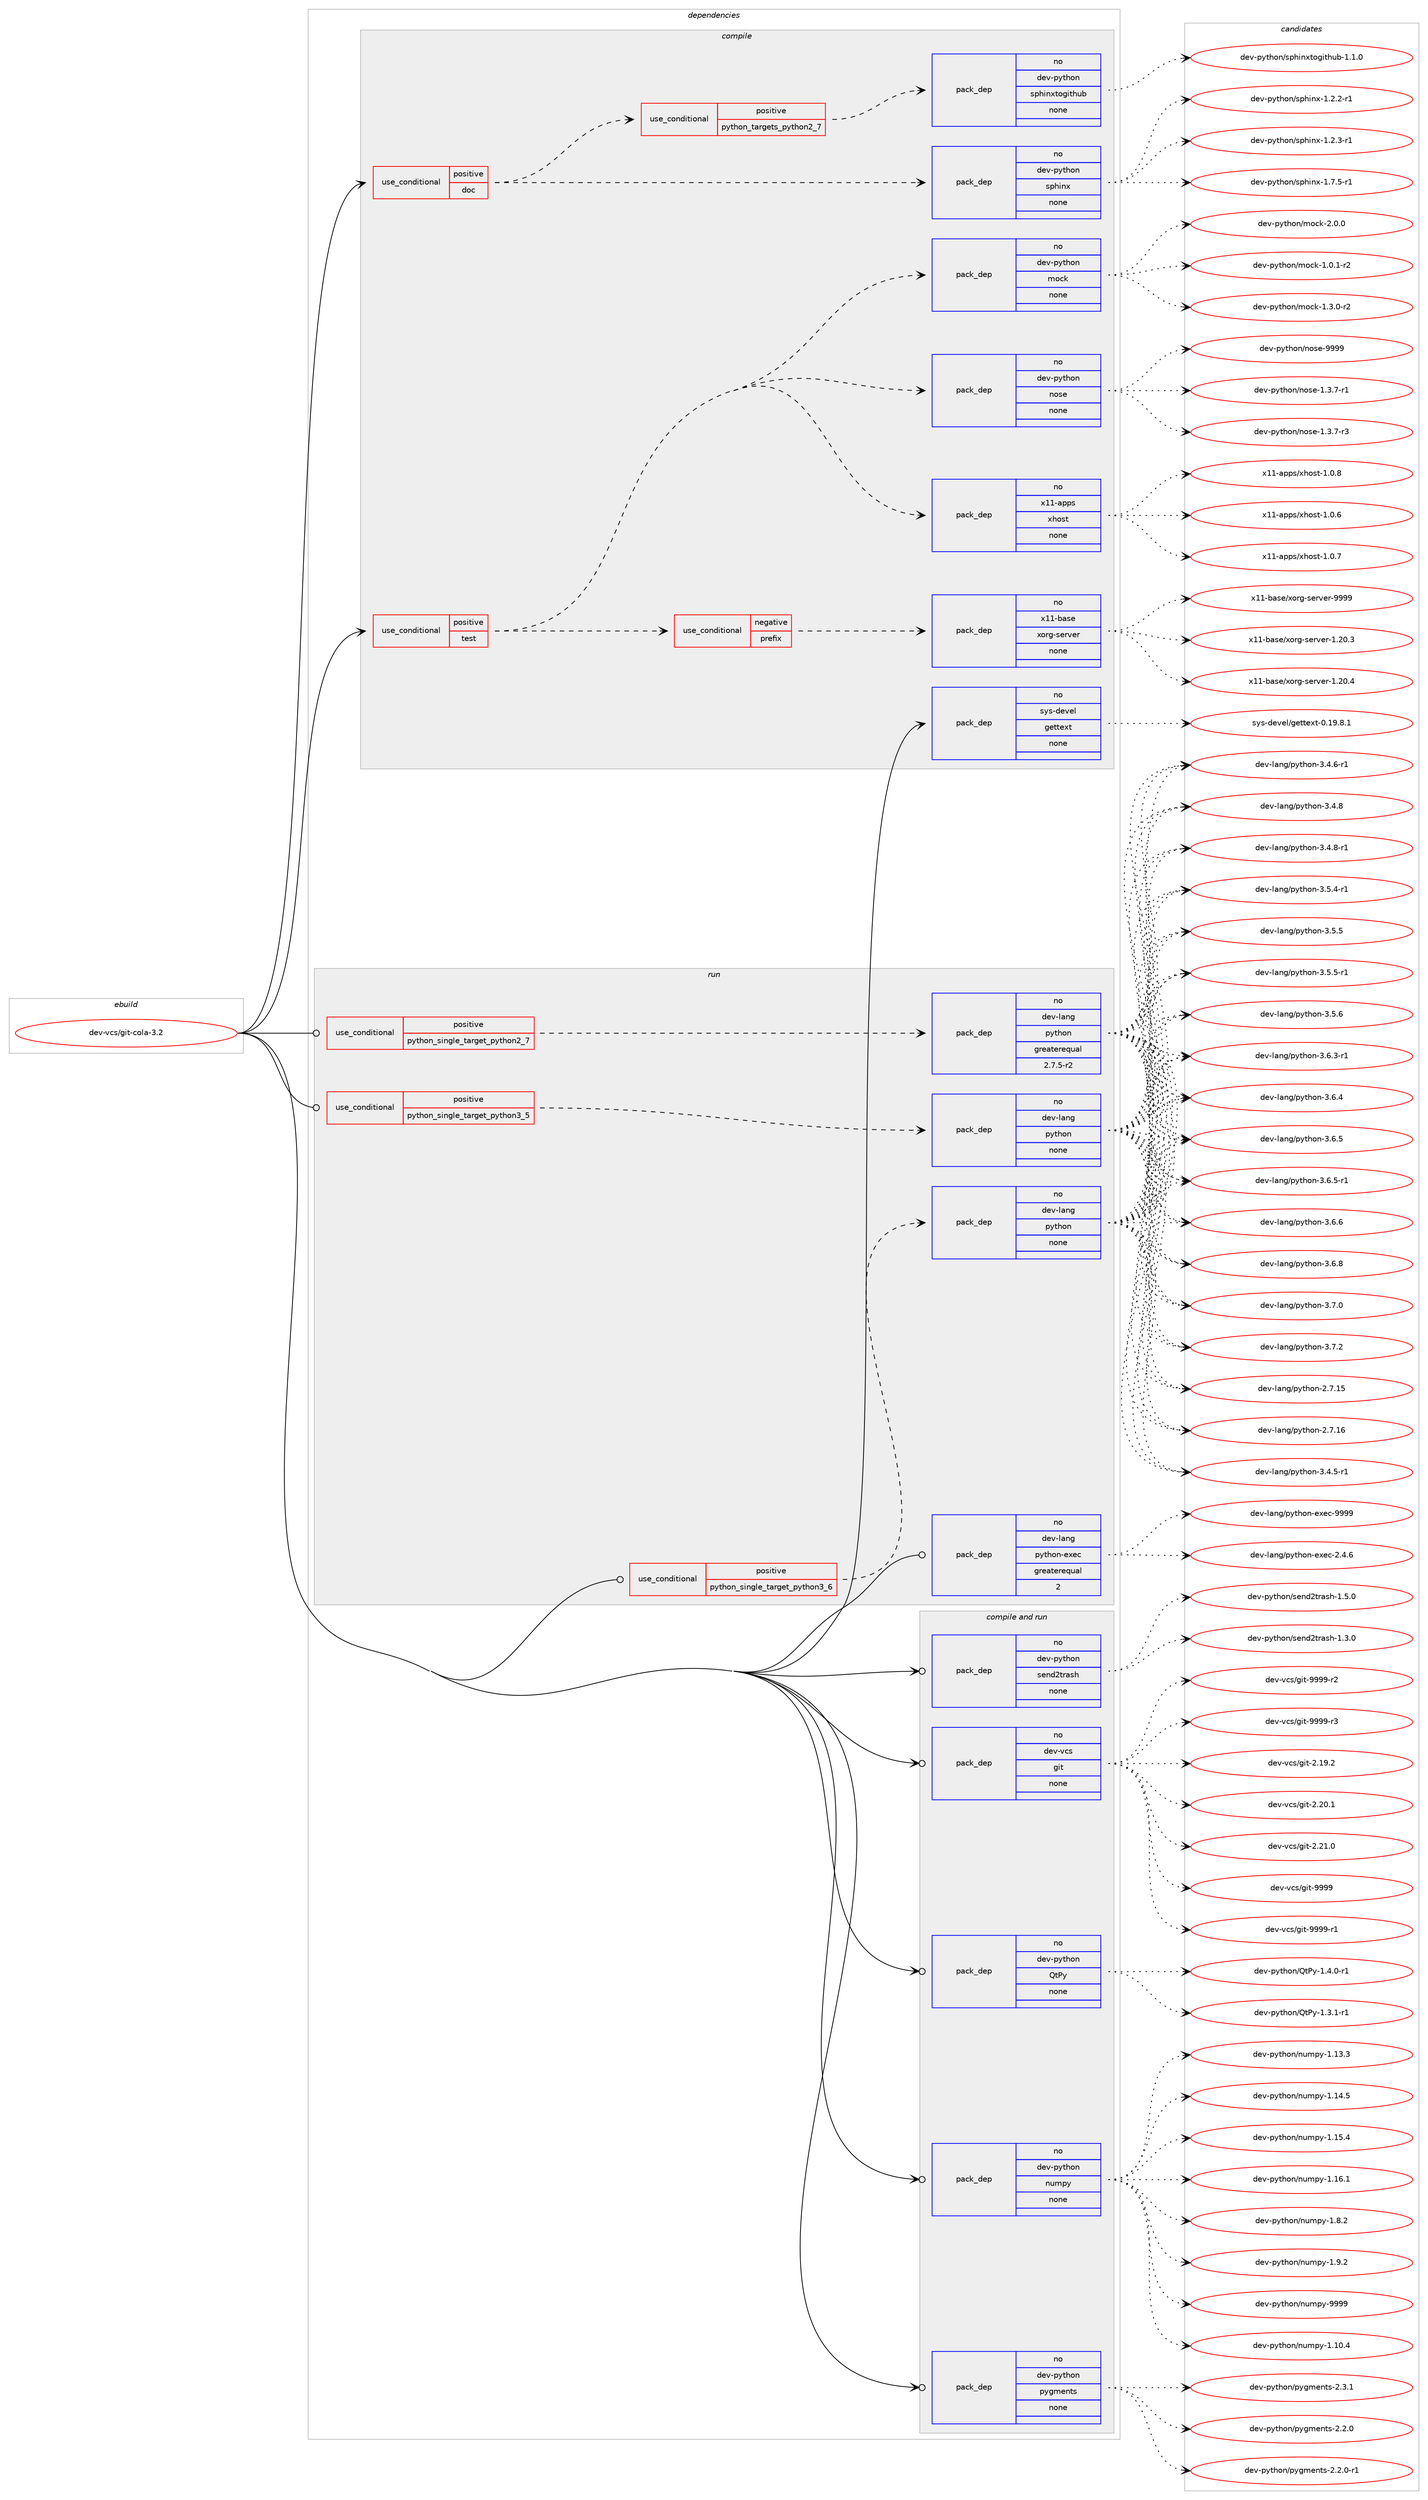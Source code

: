 digraph prolog {

# *************
# Graph options
# *************

newrank=true;
concentrate=true;
compound=true;
graph [rankdir=LR,fontname=Helvetica,fontsize=10,ranksep=1.5];#, ranksep=2.5, nodesep=0.2];
edge  [arrowhead=vee];
node  [fontname=Helvetica,fontsize=10];

# **********
# The ebuild
# **********

subgraph cluster_leftcol {
color=gray;
rank=same;
label=<<i>ebuild</i>>;
id [label="dev-vcs/git-cola-3.2", color=red, width=4, href="../dev-vcs/git-cola-3.2.svg"];
}

# ****************
# The dependencies
# ****************

subgraph cluster_midcol {
color=gray;
label=<<i>dependencies</i>>;
subgraph cluster_compile {
fillcolor="#eeeeee";
style=filled;
label=<<i>compile</i>>;
subgraph cond425557 {
dependency1551375 [label=<<TABLE BORDER="0" CELLBORDER="1" CELLSPACING="0" CELLPADDING="4"><TR><TD ROWSPAN="3" CELLPADDING="10">use_conditional</TD></TR><TR><TD>positive</TD></TR><TR><TD>doc</TD></TR></TABLE>>, shape=none, color=red];
subgraph pack1102066 {
dependency1551376 [label=<<TABLE BORDER="0" CELLBORDER="1" CELLSPACING="0" CELLPADDING="4" WIDTH="220"><TR><TD ROWSPAN="6" CELLPADDING="30">pack_dep</TD></TR><TR><TD WIDTH="110">no</TD></TR><TR><TD>dev-python</TD></TR><TR><TD>sphinx</TD></TR><TR><TD>none</TD></TR><TR><TD></TD></TR></TABLE>>, shape=none, color=blue];
}
dependency1551375:e -> dependency1551376:w [weight=20,style="dashed",arrowhead="vee"];
subgraph cond425558 {
dependency1551377 [label=<<TABLE BORDER="0" CELLBORDER="1" CELLSPACING="0" CELLPADDING="4"><TR><TD ROWSPAN="3" CELLPADDING="10">use_conditional</TD></TR><TR><TD>positive</TD></TR><TR><TD>python_targets_python2_7</TD></TR></TABLE>>, shape=none, color=red];
subgraph pack1102067 {
dependency1551378 [label=<<TABLE BORDER="0" CELLBORDER="1" CELLSPACING="0" CELLPADDING="4" WIDTH="220"><TR><TD ROWSPAN="6" CELLPADDING="30">pack_dep</TD></TR><TR><TD WIDTH="110">no</TD></TR><TR><TD>dev-python</TD></TR><TR><TD>sphinxtogithub</TD></TR><TR><TD>none</TD></TR><TR><TD></TD></TR></TABLE>>, shape=none, color=blue];
}
dependency1551377:e -> dependency1551378:w [weight=20,style="dashed",arrowhead="vee"];
}
dependency1551375:e -> dependency1551377:w [weight=20,style="dashed",arrowhead="vee"];
}
id:e -> dependency1551375:w [weight=20,style="solid",arrowhead="vee"];
subgraph cond425559 {
dependency1551379 [label=<<TABLE BORDER="0" CELLBORDER="1" CELLSPACING="0" CELLPADDING="4"><TR><TD ROWSPAN="3" CELLPADDING="10">use_conditional</TD></TR><TR><TD>positive</TD></TR><TR><TD>test</TD></TR></TABLE>>, shape=none, color=red];
subgraph cond425560 {
dependency1551380 [label=<<TABLE BORDER="0" CELLBORDER="1" CELLSPACING="0" CELLPADDING="4"><TR><TD ROWSPAN="3" CELLPADDING="10">use_conditional</TD></TR><TR><TD>negative</TD></TR><TR><TD>prefix</TD></TR></TABLE>>, shape=none, color=red];
subgraph pack1102068 {
dependency1551381 [label=<<TABLE BORDER="0" CELLBORDER="1" CELLSPACING="0" CELLPADDING="4" WIDTH="220"><TR><TD ROWSPAN="6" CELLPADDING="30">pack_dep</TD></TR><TR><TD WIDTH="110">no</TD></TR><TR><TD>x11-base</TD></TR><TR><TD>xorg-server</TD></TR><TR><TD>none</TD></TR><TR><TD></TD></TR></TABLE>>, shape=none, color=blue];
}
dependency1551380:e -> dependency1551381:w [weight=20,style="dashed",arrowhead="vee"];
}
dependency1551379:e -> dependency1551380:w [weight=20,style="dashed",arrowhead="vee"];
subgraph pack1102069 {
dependency1551382 [label=<<TABLE BORDER="0" CELLBORDER="1" CELLSPACING="0" CELLPADDING="4" WIDTH="220"><TR><TD ROWSPAN="6" CELLPADDING="30">pack_dep</TD></TR><TR><TD WIDTH="110">no</TD></TR><TR><TD>x11-apps</TD></TR><TR><TD>xhost</TD></TR><TR><TD>none</TD></TR><TR><TD></TD></TR></TABLE>>, shape=none, color=blue];
}
dependency1551379:e -> dependency1551382:w [weight=20,style="dashed",arrowhead="vee"];
subgraph pack1102070 {
dependency1551383 [label=<<TABLE BORDER="0" CELLBORDER="1" CELLSPACING="0" CELLPADDING="4" WIDTH="220"><TR><TD ROWSPAN="6" CELLPADDING="30">pack_dep</TD></TR><TR><TD WIDTH="110">no</TD></TR><TR><TD>dev-python</TD></TR><TR><TD>nose</TD></TR><TR><TD>none</TD></TR><TR><TD></TD></TR></TABLE>>, shape=none, color=blue];
}
dependency1551379:e -> dependency1551383:w [weight=20,style="dashed",arrowhead="vee"];
subgraph pack1102071 {
dependency1551384 [label=<<TABLE BORDER="0" CELLBORDER="1" CELLSPACING="0" CELLPADDING="4" WIDTH="220"><TR><TD ROWSPAN="6" CELLPADDING="30">pack_dep</TD></TR><TR><TD WIDTH="110">no</TD></TR><TR><TD>dev-python</TD></TR><TR><TD>mock</TD></TR><TR><TD>none</TD></TR><TR><TD></TD></TR></TABLE>>, shape=none, color=blue];
}
dependency1551379:e -> dependency1551384:w [weight=20,style="dashed",arrowhead="vee"];
}
id:e -> dependency1551379:w [weight=20,style="solid",arrowhead="vee"];
subgraph pack1102072 {
dependency1551385 [label=<<TABLE BORDER="0" CELLBORDER="1" CELLSPACING="0" CELLPADDING="4" WIDTH="220"><TR><TD ROWSPAN="6" CELLPADDING="30">pack_dep</TD></TR><TR><TD WIDTH="110">no</TD></TR><TR><TD>sys-devel</TD></TR><TR><TD>gettext</TD></TR><TR><TD>none</TD></TR><TR><TD></TD></TR></TABLE>>, shape=none, color=blue];
}
id:e -> dependency1551385:w [weight=20,style="solid",arrowhead="vee"];
}
subgraph cluster_compileandrun {
fillcolor="#eeeeee";
style=filled;
label=<<i>compile and run</i>>;
subgraph pack1102073 {
dependency1551386 [label=<<TABLE BORDER="0" CELLBORDER="1" CELLSPACING="0" CELLPADDING="4" WIDTH="220"><TR><TD ROWSPAN="6" CELLPADDING="30">pack_dep</TD></TR><TR><TD WIDTH="110">no</TD></TR><TR><TD>dev-python</TD></TR><TR><TD>QtPy</TD></TR><TR><TD>none</TD></TR><TR><TD></TD></TR></TABLE>>, shape=none, color=blue];
}
id:e -> dependency1551386:w [weight=20,style="solid",arrowhead="odotvee"];
subgraph pack1102074 {
dependency1551387 [label=<<TABLE BORDER="0" CELLBORDER="1" CELLSPACING="0" CELLPADDING="4" WIDTH="220"><TR><TD ROWSPAN="6" CELLPADDING="30">pack_dep</TD></TR><TR><TD WIDTH="110">no</TD></TR><TR><TD>dev-python</TD></TR><TR><TD>numpy</TD></TR><TR><TD>none</TD></TR><TR><TD></TD></TR></TABLE>>, shape=none, color=blue];
}
id:e -> dependency1551387:w [weight=20,style="solid",arrowhead="odotvee"];
subgraph pack1102075 {
dependency1551388 [label=<<TABLE BORDER="0" CELLBORDER="1" CELLSPACING="0" CELLPADDING="4" WIDTH="220"><TR><TD ROWSPAN="6" CELLPADDING="30">pack_dep</TD></TR><TR><TD WIDTH="110">no</TD></TR><TR><TD>dev-python</TD></TR><TR><TD>pygments</TD></TR><TR><TD>none</TD></TR><TR><TD></TD></TR></TABLE>>, shape=none, color=blue];
}
id:e -> dependency1551388:w [weight=20,style="solid",arrowhead="odotvee"];
subgraph pack1102076 {
dependency1551389 [label=<<TABLE BORDER="0" CELLBORDER="1" CELLSPACING="0" CELLPADDING="4" WIDTH="220"><TR><TD ROWSPAN="6" CELLPADDING="30">pack_dep</TD></TR><TR><TD WIDTH="110">no</TD></TR><TR><TD>dev-python</TD></TR><TR><TD>send2trash</TD></TR><TR><TD>none</TD></TR><TR><TD></TD></TR></TABLE>>, shape=none, color=blue];
}
id:e -> dependency1551389:w [weight=20,style="solid",arrowhead="odotvee"];
subgraph pack1102077 {
dependency1551390 [label=<<TABLE BORDER="0" CELLBORDER="1" CELLSPACING="0" CELLPADDING="4" WIDTH="220"><TR><TD ROWSPAN="6" CELLPADDING="30">pack_dep</TD></TR><TR><TD WIDTH="110">no</TD></TR><TR><TD>dev-vcs</TD></TR><TR><TD>git</TD></TR><TR><TD>none</TD></TR><TR><TD></TD></TR></TABLE>>, shape=none, color=blue];
}
id:e -> dependency1551390:w [weight=20,style="solid",arrowhead="odotvee"];
}
subgraph cluster_run {
fillcolor="#eeeeee";
style=filled;
label=<<i>run</i>>;
subgraph cond425561 {
dependency1551391 [label=<<TABLE BORDER="0" CELLBORDER="1" CELLSPACING="0" CELLPADDING="4"><TR><TD ROWSPAN="3" CELLPADDING="10">use_conditional</TD></TR><TR><TD>positive</TD></TR><TR><TD>python_single_target_python2_7</TD></TR></TABLE>>, shape=none, color=red];
subgraph pack1102078 {
dependency1551392 [label=<<TABLE BORDER="0" CELLBORDER="1" CELLSPACING="0" CELLPADDING="4" WIDTH="220"><TR><TD ROWSPAN="6" CELLPADDING="30">pack_dep</TD></TR><TR><TD WIDTH="110">no</TD></TR><TR><TD>dev-lang</TD></TR><TR><TD>python</TD></TR><TR><TD>greaterequal</TD></TR><TR><TD>2.7.5-r2</TD></TR></TABLE>>, shape=none, color=blue];
}
dependency1551391:e -> dependency1551392:w [weight=20,style="dashed",arrowhead="vee"];
}
id:e -> dependency1551391:w [weight=20,style="solid",arrowhead="odot"];
subgraph cond425562 {
dependency1551393 [label=<<TABLE BORDER="0" CELLBORDER="1" CELLSPACING="0" CELLPADDING="4"><TR><TD ROWSPAN="3" CELLPADDING="10">use_conditional</TD></TR><TR><TD>positive</TD></TR><TR><TD>python_single_target_python3_5</TD></TR></TABLE>>, shape=none, color=red];
subgraph pack1102079 {
dependency1551394 [label=<<TABLE BORDER="0" CELLBORDER="1" CELLSPACING="0" CELLPADDING="4" WIDTH="220"><TR><TD ROWSPAN="6" CELLPADDING="30">pack_dep</TD></TR><TR><TD WIDTH="110">no</TD></TR><TR><TD>dev-lang</TD></TR><TR><TD>python</TD></TR><TR><TD>none</TD></TR><TR><TD></TD></TR></TABLE>>, shape=none, color=blue];
}
dependency1551393:e -> dependency1551394:w [weight=20,style="dashed",arrowhead="vee"];
}
id:e -> dependency1551393:w [weight=20,style="solid",arrowhead="odot"];
subgraph cond425563 {
dependency1551395 [label=<<TABLE BORDER="0" CELLBORDER="1" CELLSPACING="0" CELLPADDING="4"><TR><TD ROWSPAN="3" CELLPADDING="10">use_conditional</TD></TR><TR><TD>positive</TD></TR><TR><TD>python_single_target_python3_6</TD></TR></TABLE>>, shape=none, color=red];
subgraph pack1102080 {
dependency1551396 [label=<<TABLE BORDER="0" CELLBORDER="1" CELLSPACING="0" CELLPADDING="4" WIDTH="220"><TR><TD ROWSPAN="6" CELLPADDING="30">pack_dep</TD></TR><TR><TD WIDTH="110">no</TD></TR><TR><TD>dev-lang</TD></TR><TR><TD>python</TD></TR><TR><TD>none</TD></TR><TR><TD></TD></TR></TABLE>>, shape=none, color=blue];
}
dependency1551395:e -> dependency1551396:w [weight=20,style="dashed",arrowhead="vee"];
}
id:e -> dependency1551395:w [weight=20,style="solid",arrowhead="odot"];
subgraph pack1102081 {
dependency1551397 [label=<<TABLE BORDER="0" CELLBORDER="1" CELLSPACING="0" CELLPADDING="4" WIDTH="220"><TR><TD ROWSPAN="6" CELLPADDING="30">pack_dep</TD></TR><TR><TD WIDTH="110">no</TD></TR><TR><TD>dev-lang</TD></TR><TR><TD>python-exec</TD></TR><TR><TD>greaterequal</TD></TR><TR><TD>2</TD></TR></TABLE>>, shape=none, color=blue];
}
id:e -> dependency1551397:w [weight=20,style="solid",arrowhead="odot"];
}
}

# **************
# The candidates
# **************

subgraph cluster_choices {
rank=same;
color=gray;
label=<<i>candidates</i>>;

subgraph choice1102066 {
color=black;
nodesep=1;
choice10010111845112121116104111110471151121041051101204549465046504511449 [label="dev-python/sphinx-1.2.2-r1", color=red, width=4,href="../dev-python/sphinx-1.2.2-r1.svg"];
choice10010111845112121116104111110471151121041051101204549465046514511449 [label="dev-python/sphinx-1.2.3-r1", color=red, width=4,href="../dev-python/sphinx-1.2.3-r1.svg"];
choice10010111845112121116104111110471151121041051101204549465546534511449 [label="dev-python/sphinx-1.7.5-r1", color=red, width=4,href="../dev-python/sphinx-1.7.5-r1.svg"];
dependency1551376:e -> choice10010111845112121116104111110471151121041051101204549465046504511449:w [style=dotted,weight="100"];
dependency1551376:e -> choice10010111845112121116104111110471151121041051101204549465046514511449:w [style=dotted,weight="100"];
dependency1551376:e -> choice10010111845112121116104111110471151121041051101204549465546534511449:w [style=dotted,weight="100"];
}
subgraph choice1102067 {
color=black;
nodesep=1;
choice100101118451121211161041111104711511210410511012011611110310511610411798454946494648 [label="dev-python/sphinxtogithub-1.1.0", color=red, width=4,href="../dev-python/sphinxtogithub-1.1.0.svg"];
dependency1551378:e -> choice100101118451121211161041111104711511210410511012011611110310511610411798454946494648:w [style=dotted,weight="100"];
}
subgraph choice1102068 {
color=black;
nodesep=1;
choice1204949459897115101471201111141034511510111411810111445494650484651 [label="x11-base/xorg-server-1.20.3", color=red, width=4,href="../x11-base/xorg-server-1.20.3.svg"];
choice1204949459897115101471201111141034511510111411810111445494650484652 [label="x11-base/xorg-server-1.20.4", color=red, width=4,href="../x11-base/xorg-server-1.20.4.svg"];
choice120494945989711510147120111114103451151011141181011144557575757 [label="x11-base/xorg-server-9999", color=red, width=4,href="../x11-base/xorg-server-9999.svg"];
dependency1551381:e -> choice1204949459897115101471201111141034511510111411810111445494650484651:w [style=dotted,weight="100"];
dependency1551381:e -> choice1204949459897115101471201111141034511510111411810111445494650484652:w [style=dotted,weight="100"];
dependency1551381:e -> choice120494945989711510147120111114103451151011141181011144557575757:w [style=dotted,weight="100"];
}
subgraph choice1102069 {
color=black;
nodesep=1;
choice1204949459711211211547120104111115116454946484654 [label="x11-apps/xhost-1.0.6", color=red, width=4,href="../x11-apps/xhost-1.0.6.svg"];
choice1204949459711211211547120104111115116454946484655 [label="x11-apps/xhost-1.0.7", color=red, width=4,href="../x11-apps/xhost-1.0.7.svg"];
choice1204949459711211211547120104111115116454946484656 [label="x11-apps/xhost-1.0.8", color=red, width=4,href="../x11-apps/xhost-1.0.8.svg"];
dependency1551382:e -> choice1204949459711211211547120104111115116454946484654:w [style=dotted,weight="100"];
dependency1551382:e -> choice1204949459711211211547120104111115116454946484655:w [style=dotted,weight="100"];
dependency1551382:e -> choice1204949459711211211547120104111115116454946484656:w [style=dotted,weight="100"];
}
subgraph choice1102070 {
color=black;
nodesep=1;
choice10010111845112121116104111110471101111151014549465146554511449 [label="dev-python/nose-1.3.7-r1", color=red, width=4,href="../dev-python/nose-1.3.7-r1.svg"];
choice10010111845112121116104111110471101111151014549465146554511451 [label="dev-python/nose-1.3.7-r3", color=red, width=4,href="../dev-python/nose-1.3.7-r3.svg"];
choice10010111845112121116104111110471101111151014557575757 [label="dev-python/nose-9999", color=red, width=4,href="../dev-python/nose-9999.svg"];
dependency1551383:e -> choice10010111845112121116104111110471101111151014549465146554511449:w [style=dotted,weight="100"];
dependency1551383:e -> choice10010111845112121116104111110471101111151014549465146554511451:w [style=dotted,weight="100"];
dependency1551383:e -> choice10010111845112121116104111110471101111151014557575757:w [style=dotted,weight="100"];
}
subgraph choice1102071 {
color=black;
nodesep=1;
choice1001011184511212111610411111047109111991074549464846494511450 [label="dev-python/mock-1.0.1-r2", color=red, width=4,href="../dev-python/mock-1.0.1-r2.svg"];
choice1001011184511212111610411111047109111991074549465146484511450 [label="dev-python/mock-1.3.0-r2", color=red, width=4,href="../dev-python/mock-1.3.0-r2.svg"];
choice100101118451121211161041111104710911199107455046484648 [label="dev-python/mock-2.0.0", color=red, width=4,href="../dev-python/mock-2.0.0.svg"];
dependency1551384:e -> choice1001011184511212111610411111047109111991074549464846494511450:w [style=dotted,weight="100"];
dependency1551384:e -> choice1001011184511212111610411111047109111991074549465146484511450:w [style=dotted,weight="100"];
dependency1551384:e -> choice100101118451121211161041111104710911199107455046484648:w [style=dotted,weight="100"];
}
subgraph choice1102072 {
color=black;
nodesep=1;
choice1151211154510010111810110847103101116116101120116454846495746564649 [label="sys-devel/gettext-0.19.8.1", color=red, width=4,href="../sys-devel/gettext-0.19.8.1.svg"];
dependency1551385:e -> choice1151211154510010111810110847103101116116101120116454846495746564649:w [style=dotted,weight="100"];
}
subgraph choice1102073 {
color=black;
nodesep=1;
choice100101118451121211161041111104781116801214549465146494511449 [label="dev-python/QtPy-1.3.1-r1", color=red, width=4,href="../dev-python/QtPy-1.3.1-r1.svg"];
choice100101118451121211161041111104781116801214549465246484511449 [label="dev-python/QtPy-1.4.0-r1", color=red, width=4,href="../dev-python/QtPy-1.4.0-r1.svg"];
dependency1551386:e -> choice100101118451121211161041111104781116801214549465146494511449:w [style=dotted,weight="100"];
dependency1551386:e -> choice100101118451121211161041111104781116801214549465246484511449:w [style=dotted,weight="100"];
}
subgraph choice1102074 {
color=black;
nodesep=1;
choice100101118451121211161041111104711011710911212145494649484652 [label="dev-python/numpy-1.10.4", color=red, width=4,href="../dev-python/numpy-1.10.4.svg"];
choice100101118451121211161041111104711011710911212145494649514651 [label="dev-python/numpy-1.13.3", color=red, width=4,href="../dev-python/numpy-1.13.3.svg"];
choice100101118451121211161041111104711011710911212145494649524653 [label="dev-python/numpy-1.14.5", color=red, width=4,href="../dev-python/numpy-1.14.5.svg"];
choice100101118451121211161041111104711011710911212145494649534652 [label="dev-python/numpy-1.15.4", color=red, width=4,href="../dev-python/numpy-1.15.4.svg"];
choice100101118451121211161041111104711011710911212145494649544649 [label="dev-python/numpy-1.16.1", color=red, width=4,href="../dev-python/numpy-1.16.1.svg"];
choice1001011184511212111610411111047110117109112121454946564650 [label="dev-python/numpy-1.8.2", color=red, width=4,href="../dev-python/numpy-1.8.2.svg"];
choice1001011184511212111610411111047110117109112121454946574650 [label="dev-python/numpy-1.9.2", color=red, width=4,href="../dev-python/numpy-1.9.2.svg"];
choice10010111845112121116104111110471101171091121214557575757 [label="dev-python/numpy-9999", color=red, width=4,href="../dev-python/numpy-9999.svg"];
dependency1551387:e -> choice100101118451121211161041111104711011710911212145494649484652:w [style=dotted,weight="100"];
dependency1551387:e -> choice100101118451121211161041111104711011710911212145494649514651:w [style=dotted,weight="100"];
dependency1551387:e -> choice100101118451121211161041111104711011710911212145494649524653:w [style=dotted,weight="100"];
dependency1551387:e -> choice100101118451121211161041111104711011710911212145494649534652:w [style=dotted,weight="100"];
dependency1551387:e -> choice100101118451121211161041111104711011710911212145494649544649:w [style=dotted,weight="100"];
dependency1551387:e -> choice1001011184511212111610411111047110117109112121454946564650:w [style=dotted,weight="100"];
dependency1551387:e -> choice1001011184511212111610411111047110117109112121454946574650:w [style=dotted,weight="100"];
dependency1551387:e -> choice10010111845112121116104111110471101171091121214557575757:w [style=dotted,weight="100"];
}
subgraph choice1102075 {
color=black;
nodesep=1;
choice1001011184511212111610411111047112121103109101110116115455046504648 [label="dev-python/pygments-2.2.0", color=red, width=4,href="../dev-python/pygments-2.2.0.svg"];
choice10010111845112121116104111110471121211031091011101161154550465046484511449 [label="dev-python/pygments-2.2.0-r1", color=red, width=4,href="../dev-python/pygments-2.2.0-r1.svg"];
choice1001011184511212111610411111047112121103109101110116115455046514649 [label="dev-python/pygments-2.3.1", color=red, width=4,href="../dev-python/pygments-2.3.1.svg"];
dependency1551388:e -> choice1001011184511212111610411111047112121103109101110116115455046504648:w [style=dotted,weight="100"];
dependency1551388:e -> choice10010111845112121116104111110471121211031091011101161154550465046484511449:w [style=dotted,weight="100"];
dependency1551388:e -> choice1001011184511212111610411111047112121103109101110116115455046514649:w [style=dotted,weight="100"];
}
subgraph choice1102076 {
color=black;
nodesep=1;
choice10010111845112121116104111110471151011101005011611497115104454946514648 [label="dev-python/send2trash-1.3.0", color=red, width=4,href="../dev-python/send2trash-1.3.0.svg"];
choice10010111845112121116104111110471151011101005011611497115104454946534648 [label="dev-python/send2trash-1.5.0", color=red, width=4,href="../dev-python/send2trash-1.5.0.svg"];
dependency1551389:e -> choice10010111845112121116104111110471151011101005011611497115104454946514648:w [style=dotted,weight="100"];
dependency1551389:e -> choice10010111845112121116104111110471151011101005011611497115104454946534648:w [style=dotted,weight="100"];
}
subgraph choice1102077 {
color=black;
nodesep=1;
choice10010111845118991154710310511645504649574650 [label="dev-vcs/git-2.19.2", color=red, width=4,href="../dev-vcs/git-2.19.2.svg"];
choice10010111845118991154710310511645504650484649 [label="dev-vcs/git-2.20.1", color=red, width=4,href="../dev-vcs/git-2.20.1.svg"];
choice10010111845118991154710310511645504650494648 [label="dev-vcs/git-2.21.0", color=red, width=4,href="../dev-vcs/git-2.21.0.svg"];
choice1001011184511899115471031051164557575757 [label="dev-vcs/git-9999", color=red, width=4,href="../dev-vcs/git-9999.svg"];
choice10010111845118991154710310511645575757574511449 [label="dev-vcs/git-9999-r1", color=red, width=4,href="../dev-vcs/git-9999-r1.svg"];
choice10010111845118991154710310511645575757574511450 [label="dev-vcs/git-9999-r2", color=red, width=4,href="../dev-vcs/git-9999-r2.svg"];
choice10010111845118991154710310511645575757574511451 [label="dev-vcs/git-9999-r3", color=red, width=4,href="../dev-vcs/git-9999-r3.svg"];
dependency1551390:e -> choice10010111845118991154710310511645504649574650:w [style=dotted,weight="100"];
dependency1551390:e -> choice10010111845118991154710310511645504650484649:w [style=dotted,weight="100"];
dependency1551390:e -> choice10010111845118991154710310511645504650494648:w [style=dotted,weight="100"];
dependency1551390:e -> choice1001011184511899115471031051164557575757:w [style=dotted,weight="100"];
dependency1551390:e -> choice10010111845118991154710310511645575757574511449:w [style=dotted,weight="100"];
dependency1551390:e -> choice10010111845118991154710310511645575757574511450:w [style=dotted,weight="100"];
dependency1551390:e -> choice10010111845118991154710310511645575757574511451:w [style=dotted,weight="100"];
}
subgraph choice1102078 {
color=black;
nodesep=1;
choice10010111845108971101034711212111610411111045504655464953 [label="dev-lang/python-2.7.15", color=red, width=4,href="../dev-lang/python-2.7.15.svg"];
choice10010111845108971101034711212111610411111045504655464954 [label="dev-lang/python-2.7.16", color=red, width=4,href="../dev-lang/python-2.7.16.svg"];
choice1001011184510897110103471121211161041111104551465246534511449 [label="dev-lang/python-3.4.5-r1", color=red, width=4,href="../dev-lang/python-3.4.5-r1.svg"];
choice1001011184510897110103471121211161041111104551465246544511449 [label="dev-lang/python-3.4.6-r1", color=red, width=4,href="../dev-lang/python-3.4.6-r1.svg"];
choice100101118451089711010347112121116104111110455146524656 [label="dev-lang/python-3.4.8", color=red, width=4,href="../dev-lang/python-3.4.8.svg"];
choice1001011184510897110103471121211161041111104551465246564511449 [label="dev-lang/python-3.4.8-r1", color=red, width=4,href="../dev-lang/python-3.4.8-r1.svg"];
choice1001011184510897110103471121211161041111104551465346524511449 [label="dev-lang/python-3.5.4-r1", color=red, width=4,href="../dev-lang/python-3.5.4-r1.svg"];
choice100101118451089711010347112121116104111110455146534653 [label="dev-lang/python-3.5.5", color=red, width=4,href="../dev-lang/python-3.5.5.svg"];
choice1001011184510897110103471121211161041111104551465346534511449 [label="dev-lang/python-3.5.5-r1", color=red, width=4,href="../dev-lang/python-3.5.5-r1.svg"];
choice100101118451089711010347112121116104111110455146534654 [label="dev-lang/python-3.5.6", color=red, width=4,href="../dev-lang/python-3.5.6.svg"];
choice1001011184510897110103471121211161041111104551465446514511449 [label="dev-lang/python-3.6.3-r1", color=red, width=4,href="../dev-lang/python-3.6.3-r1.svg"];
choice100101118451089711010347112121116104111110455146544652 [label="dev-lang/python-3.6.4", color=red, width=4,href="../dev-lang/python-3.6.4.svg"];
choice100101118451089711010347112121116104111110455146544653 [label="dev-lang/python-3.6.5", color=red, width=4,href="../dev-lang/python-3.6.5.svg"];
choice1001011184510897110103471121211161041111104551465446534511449 [label="dev-lang/python-3.6.5-r1", color=red, width=4,href="../dev-lang/python-3.6.5-r1.svg"];
choice100101118451089711010347112121116104111110455146544654 [label="dev-lang/python-3.6.6", color=red, width=4,href="../dev-lang/python-3.6.6.svg"];
choice100101118451089711010347112121116104111110455146544656 [label="dev-lang/python-3.6.8", color=red, width=4,href="../dev-lang/python-3.6.8.svg"];
choice100101118451089711010347112121116104111110455146554648 [label="dev-lang/python-3.7.0", color=red, width=4,href="../dev-lang/python-3.7.0.svg"];
choice100101118451089711010347112121116104111110455146554650 [label="dev-lang/python-3.7.2", color=red, width=4,href="../dev-lang/python-3.7.2.svg"];
dependency1551392:e -> choice10010111845108971101034711212111610411111045504655464953:w [style=dotted,weight="100"];
dependency1551392:e -> choice10010111845108971101034711212111610411111045504655464954:w [style=dotted,weight="100"];
dependency1551392:e -> choice1001011184510897110103471121211161041111104551465246534511449:w [style=dotted,weight="100"];
dependency1551392:e -> choice1001011184510897110103471121211161041111104551465246544511449:w [style=dotted,weight="100"];
dependency1551392:e -> choice100101118451089711010347112121116104111110455146524656:w [style=dotted,weight="100"];
dependency1551392:e -> choice1001011184510897110103471121211161041111104551465246564511449:w [style=dotted,weight="100"];
dependency1551392:e -> choice1001011184510897110103471121211161041111104551465346524511449:w [style=dotted,weight="100"];
dependency1551392:e -> choice100101118451089711010347112121116104111110455146534653:w [style=dotted,weight="100"];
dependency1551392:e -> choice1001011184510897110103471121211161041111104551465346534511449:w [style=dotted,weight="100"];
dependency1551392:e -> choice100101118451089711010347112121116104111110455146534654:w [style=dotted,weight="100"];
dependency1551392:e -> choice1001011184510897110103471121211161041111104551465446514511449:w [style=dotted,weight="100"];
dependency1551392:e -> choice100101118451089711010347112121116104111110455146544652:w [style=dotted,weight="100"];
dependency1551392:e -> choice100101118451089711010347112121116104111110455146544653:w [style=dotted,weight="100"];
dependency1551392:e -> choice1001011184510897110103471121211161041111104551465446534511449:w [style=dotted,weight="100"];
dependency1551392:e -> choice100101118451089711010347112121116104111110455146544654:w [style=dotted,weight="100"];
dependency1551392:e -> choice100101118451089711010347112121116104111110455146544656:w [style=dotted,weight="100"];
dependency1551392:e -> choice100101118451089711010347112121116104111110455146554648:w [style=dotted,weight="100"];
dependency1551392:e -> choice100101118451089711010347112121116104111110455146554650:w [style=dotted,weight="100"];
}
subgraph choice1102079 {
color=black;
nodesep=1;
choice10010111845108971101034711212111610411111045504655464953 [label="dev-lang/python-2.7.15", color=red, width=4,href="../dev-lang/python-2.7.15.svg"];
choice10010111845108971101034711212111610411111045504655464954 [label="dev-lang/python-2.7.16", color=red, width=4,href="../dev-lang/python-2.7.16.svg"];
choice1001011184510897110103471121211161041111104551465246534511449 [label="dev-lang/python-3.4.5-r1", color=red, width=4,href="../dev-lang/python-3.4.5-r1.svg"];
choice1001011184510897110103471121211161041111104551465246544511449 [label="dev-lang/python-3.4.6-r1", color=red, width=4,href="../dev-lang/python-3.4.6-r1.svg"];
choice100101118451089711010347112121116104111110455146524656 [label="dev-lang/python-3.4.8", color=red, width=4,href="../dev-lang/python-3.4.8.svg"];
choice1001011184510897110103471121211161041111104551465246564511449 [label="dev-lang/python-3.4.8-r1", color=red, width=4,href="../dev-lang/python-3.4.8-r1.svg"];
choice1001011184510897110103471121211161041111104551465346524511449 [label="dev-lang/python-3.5.4-r1", color=red, width=4,href="../dev-lang/python-3.5.4-r1.svg"];
choice100101118451089711010347112121116104111110455146534653 [label="dev-lang/python-3.5.5", color=red, width=4,href="../dev-lang/python-3.5.5.svg"];
choice1001011184510897110103471121211161041111104551465346534511449 [label="dev-lang/python-3.5.5-r1", color=red, width=4,href="../dev-lang/python-3.5.5-r1.svg"];
choice100101118451089711010347112121116104111110455146534654 [label="dev-lang/python-3.5.6", color=red, width=4,href="../dev-lang/python-3.5.6.svg"];
choice1001011184510897110103471121211161041111104551465446514511449 [label="dev-lang/python-3.6.3-r1", color=red, width=4,href="../dev-lang/python-3.6.3-r1.svg"];
choice100101118451089711010347112121116104111110455146544652 [label="dev-lang/python-3.6.4", color=red, width=4,href="../dev-lang/python-3.6.4.svg"];
choice100101118451089711010347112121116104111110455146544653 [label="dev-lang/python-3.6.5", color=red, width=4,href="../dev-lang/python-3.6.5.svg"];
choice1001011184510897110103471121211161041111104551465446534511449 [label="dev-lang/python-3.6.5-r1", color=red, width=4,href="../dev-lang/python-3.6.5-r1.svg"];
choice100101118451089711010347112121116104111110455146544654 [label="dev-lang/python-3.6.6", color=red, width=4,href="../dev-lang/python-3.6.6.svg"];
choice100101118451089711010347112121116104111110455146544656 [label="dev-lang/python-3.6.8", color=red, width=4,href="../dev-lang/python-3.6.8.svg"];
choice100101118451089711010347112121116104111110455146554648 [label="dev-lang/python-3.7.0", color=red, width=4,href="../dev-lang/python-3.7.0.svg"];
choice100101118451089711010347112121116104111110455146554650 [label="dev-lang/python-3.7.2", color=red, width=4,href="../dev-lang/python-3.7.2.svg"];
dependency1551394:e -> choice10010111845108971101034711212111610411111045504655464953:w [style=dotted,weight="100"];
dependency1551394:e -> choice10010111845108971101034711212111610411111045504655464954:w [style=dotted,weight="100"];
dependency1551394:e -> choice1001011184510897110103471121211161041111104551465246534511449:w [style=dotted,weight="100"];
dependency1551394:e -> choice1001011184510897110103471121211161041111104551465246544511449:w [style=dotted,weight="100"];
dependency1551394:e -> choice100101118451089711010347112121116104111110455146524656:w [style=dotted,weight="100"];
dependency1551394:e -> choice1001011184510897110103471121211161041111104551465246564511449:w [style=dotted,weight="100"];
dependency1551394:e -> choice1001011184510897110103471121211161041111104551465346524511449:w [style=dotted,weight="100"];
dependency1551394:e -> choice100101118451089711010347112121116104111110455146534653:w [style=dotted,weight="100"];
dependency1551394:e -> choice1001011184510897110103471121211161041111104551465346534511449:w [style=dotted,weight="100"];
dependency1551394:e -> choice100101118451089711010347112121116104111110455146534654:w [style=dotted,weight="100"];
dependency1551394:e -> choice1001011184510897110103471121211161041111104551465446514511449:w [style=dotted,weight="100"];
dependency1551394:e -> choice100101118451089711010347112121116104111110455146544652:w [style=dotted,weight="100"];
dependency1551394:e -> choice100101118451089711010347112121116104111110455146544653:w [style=dotted,weight="100"];
dependency1551394:e -> choice1001011184510897110103471121211161041111104551465446534511449:w [style=dotted,weight="100"];
dependency1551394:e -> choice100101118451089711010347112121116104111110455146544654:w [style=dotted,weight="100"];
dependency1551394:e -> choice100101118451089711010347112121116104111110455146544656:w [style=dotted,weight="100"];
dependency1551394:e -> choice100101118451089711010347112121116104111110455146554648:w [style=dotted,weight="100"];
dependency1551394:e -> choice100101118451089711010347112121116104111110455146554650:w [style=dotted,weight="100"];
}
subgraph choice1102080 {
color=black;
nodesep=1;
choice10010111845108971101034711212111610411111045504655464953 [label="dev-lang/python-2.7.15", color=red, width=4,href="../dev-lang/python-2.7.15.svg"];
choice10010111845108971101034711212111610411111045504655464954 [label="dev-lang/python-2.7.16", color=red, width=4,href="../dev-lang/python-2.7.16.svg"];
choice1001011184510897110103471121211161041111104551465246534511449 [label="dev-lang/python-3.4.5-r1", color=red, width=4,href="../dev-lang/python-3.4.5-r1.svg"];
choice1001011184510897110103471121211161041111104551465246544511449 [label="dev-lang/python-3.4.6-r1", color=red, width=4,href="../dev-lang/python-3.4.6-r1.svg"];
choice100101118451089711010347112121116104111110455146524656 [label="dev-lang/python-3.4.8", color=red, width=4,href="../dev-lang/python-3.4.8.svg"];
choice1001011184510897110103471121211161041111104551465246564511449 [label="dev-lang/python-3.4.8-r1", color=red, width=4,href="../dev-lang/python-3.4.8-r1.svg"];
choice1001011184510897110103471121211161041111104551465346524511449 [label="dev-lang/python-3.5.4-r1", color=red, width=4,href="../dev-lang/python-3.5.4-r1.svg"];
choice100101118451089711010347112121116104111110455146534653 [label="dev-lang/python-3.5.5", color=red, width=4,href="../dev-lang/python-3.5.5.svg"];
choice1001011184510897110103471121211161041111104551465346534511449 [label="dev-lang/python-3.5.5-r1", color=red, width=4,href="../dev-lang/python-3.5.5-r1.svg"];
choice100101118451089711010347112121116104111110455146534654 [label="dev-lang/python-3.5.6", color=red, width=4,href="../dev-lang/python-3.5.6.svg"];
choice1001011184510897110103471121211161041111104551465446514511449 [label="dev-lang/python-3.6.3-r1", color=red, width=4,href="../dev-lang/python-3.6.3-r1.svg"];
choice100101118451089711010347112121116104111110455146544652 [label="dev-lang/python-3.6.4", color=red, width=4,href="../dev-lang/python-3.6.4.svg"];
choice100101118451089711010347112121116104111110455146544653 [label="dev-lang/python-3.6.5", color=red, width=4,href="../dev-lang/python-3.6.5.svg"];
choice1001011184510897110103471121211161041111104551465446534511449 [label="dev-lang/python-3.6.5-r1", color=red, width=4,href="../dev-lang/python-3.6.5-r1.svg"];
choice100101118451089711010347112121116104111110455146544654 [label="dev-lang/python-3.6.6", color=red, width=4,href="../dev-lang/python-3.6.6.svg"];
choice100101118451089711010347112121116104111110455146544656 [label="dev-lang/python-3.6.8", color=red, width=4,href="../dev-lang/python-3.6.8.svg"];
choice100101118451089711010347112121116104111110455146554648 [label="dev-lang/python-3.7.0", color=red, width=4,href="../dev-lang/python-3.7.0.svg"];
choice100101118451089711010347112121116104111110455146554650 [label="dev-lang/python-3.7.2", color=red, width=4,href="../dev-lang/python-3.7.2.svg"];
dependency1551396:e -> choice10010111845108971101034711212111610411111045504655464953:w [style=dotted,weight="100"];
dependency1551396:e -> choice10010111845108971101034711212111610411111045504655464954:w [style=dotted,weight="100"];
dependency1551396:e -> choice1001011184510897110103471121211161041111104551465246534511449:w [style=dotted,weight="100"];
dependency1551396:e -> choice1001011184510897110103471121211161041111104551465246544511449:w [style=dotted,weight="100"];
dependency1551396:e -> choice100101118451089711010347112121116104111110455146524656:w [style=dotted,weight="100"];
dependency1551396:e -> choice1001011184510897110103471121211161041111104551465246564511449:w [style=dotted,weight="100"];
dependency1551396:e -> choice1001011184510897110103471121211161041111104551465346524511449:w [style=dotted,weight="100"];
dependency1551396:e -> choice100101118451089711010347112121116104111110455146534653:w [style=dotted,weight="100"];
dependency1551396:e -> choice1001011184510897110103471121211161041111104551465346534511449:w [style=dotted,weight="100"];
dependency1551396:e -> choice100101118451089711010347112121116104111110455146534654:w [style=dotted,weight="100"];
dependency1551396:e -> choice1001011184510897110103471121211161041111104551465446514511449:w [style=dotted,weight="100"];
dependency1551396:e -> choice100101118451089711010347112121116104111110455146544652:w [style=dotted,weight="100"];
dependency1551396:e -> choice100101118451089711010347112121116104111110455146544653:w [style=dotted,weight="100"];
dependency1551396:e -> choice1001011184510897110103471121211161041111104551465446534511449:w [style=dotted,weight="100"];
dependency1551396:e -> choice100101118451089711010347112121116104111110455146544654:w [style=dotted,weight="100"];
dependency1551396:e -> choice100101118451089711010347112121116104111110455146544656:w [style=dotted,weight="100"];
dependency1551396:e -> choice100101118451089711010347112121116104111110455146554648:w [style=dotted,weight="100"];
dependency1551396:e -> choice100101118451089711010347112121116104111110455146554650:w [style=dotted,weight="100"];
}
subgraph choice1102081 {
color=black;
nodesep=1;
choice1001011184510897110103471121211161041111104510112010199455046524654 [label="dev-lang/python-exec-2.4.6", color=red, width=4,href="../dev-lang/python-exec-2.4.6.svg"];
choice10010111845108971101034711212111610411111045101120101994557575757 [label="dev-lang/python-exec-9999", color=red, width=4,href="../dev-lang/python-exec-9999.svg"];
dependency1551397:e -> choice1001011184510897110103471121211161041111104510112010199455046524654:w [style=dotted,weight="100"];
dependency1551397:e -> choice10010111845108971101034711212111610411111045101120101994557575757:w [style=dotted,weight="100"];
}
}

}
